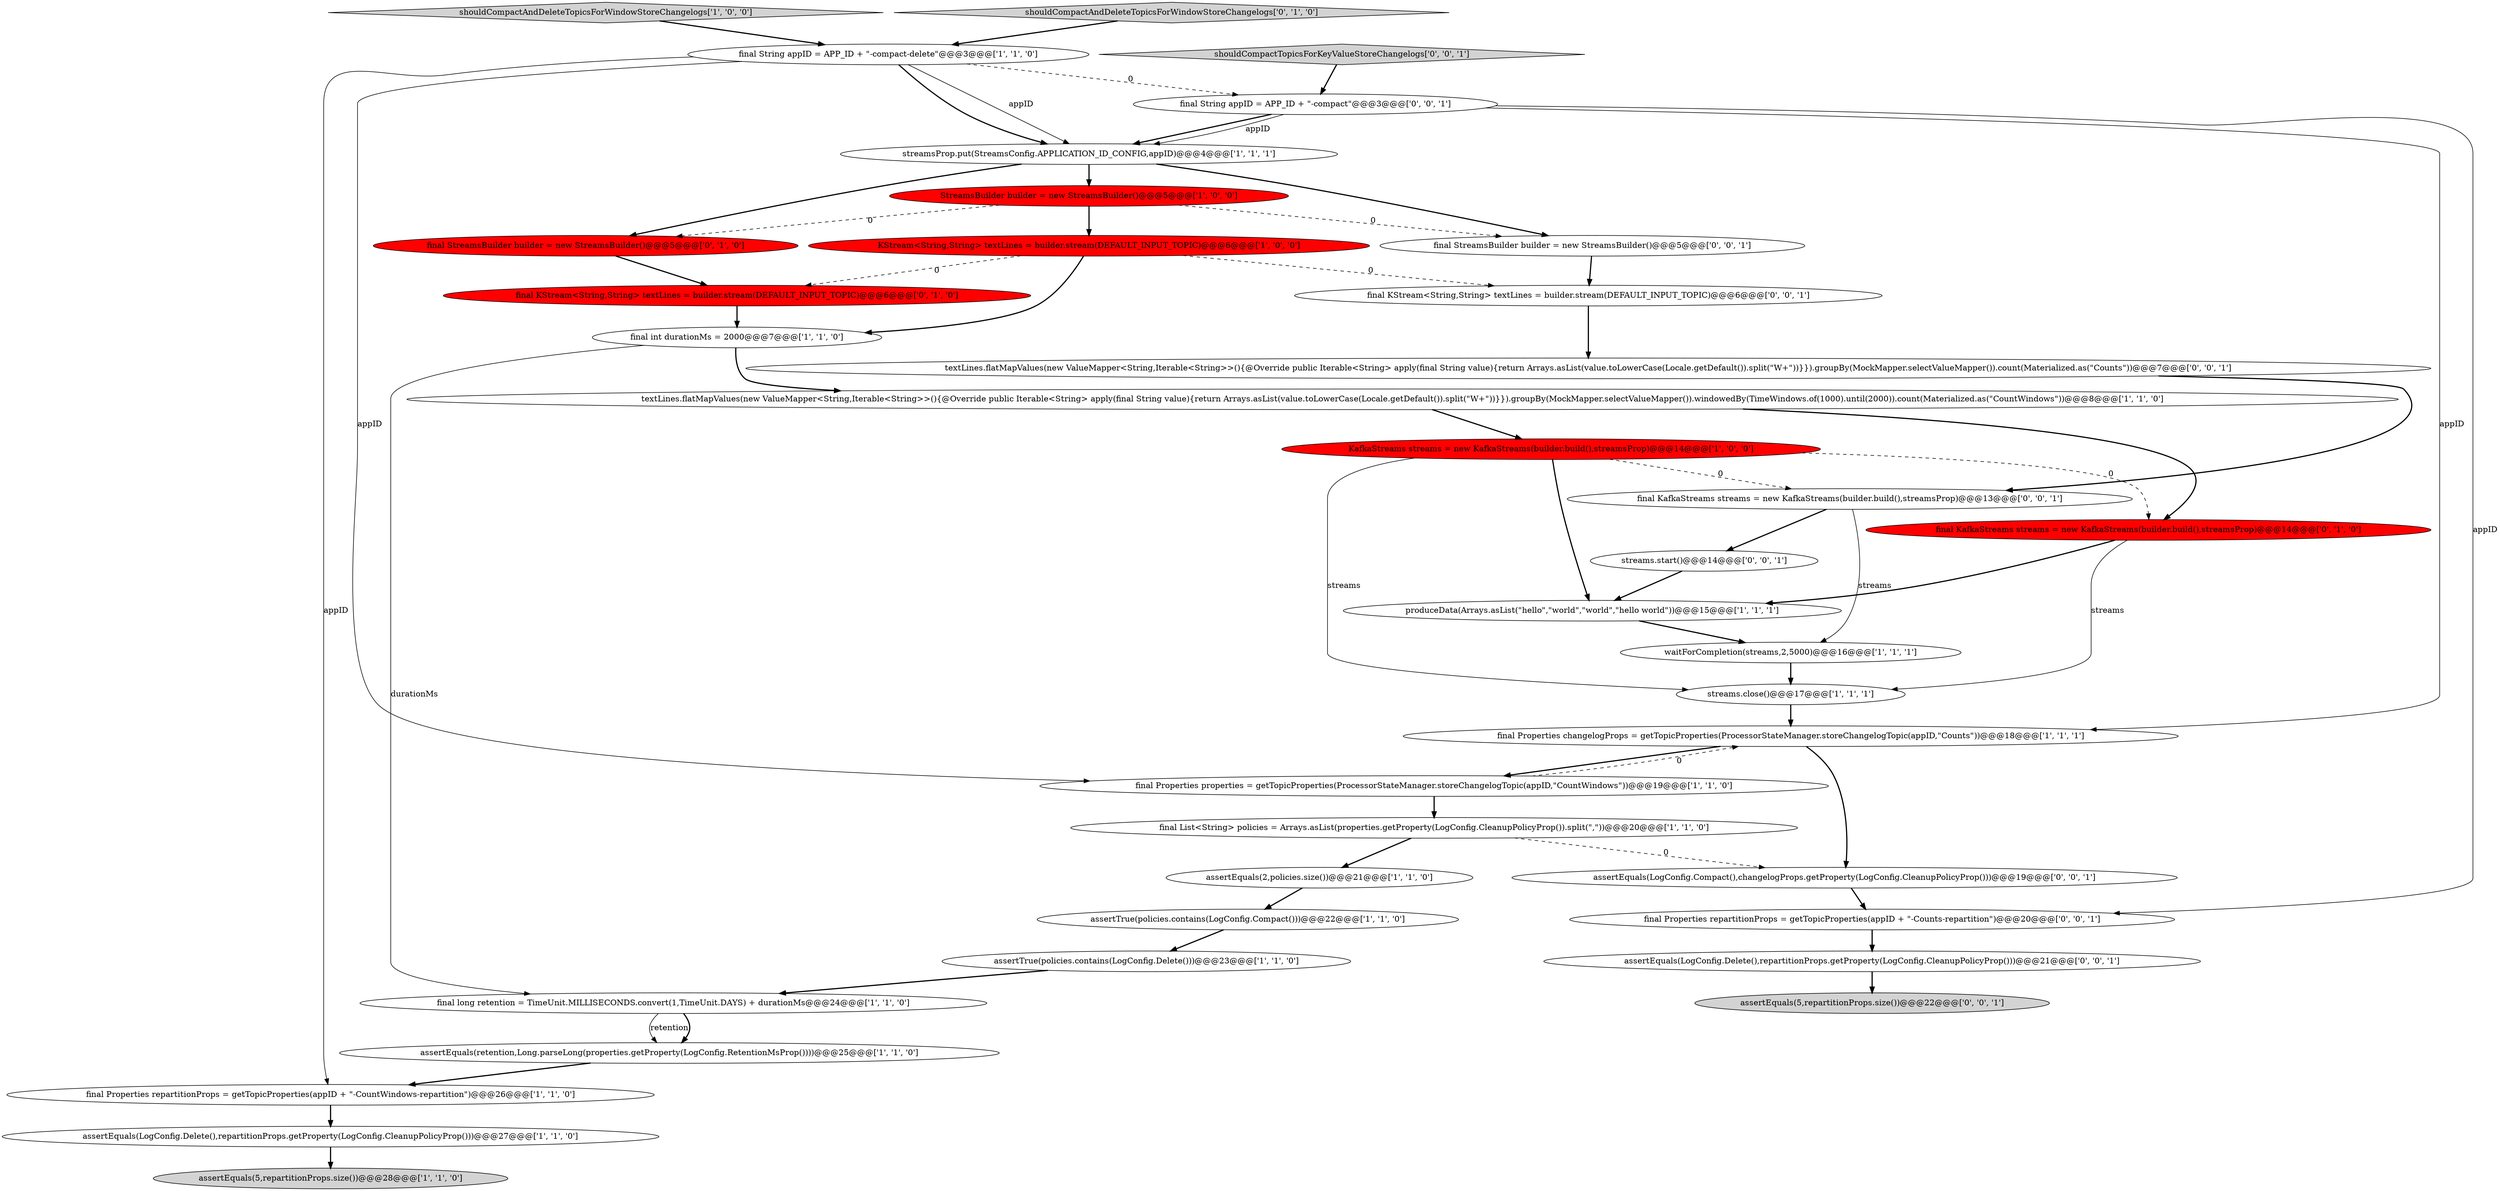 digraph {
26 [style = filled, label = "final KStream<String,String> textLines = builder.stream(DEFAULT_INPUT_TOPIC)@@@6@@@['0', '0', '1']", fillcolor = white, shape = ellipse image = "AAA0AAABBB3BBB"];
33 [style = filled, label = "assertEquals(LogConfig.Compact(),changelogProps.getProperty(LogConfig.CleanupPolicyProp()))@@@19@@@['0', '0', '1']", fillcolor = white, shape = ellipse image = "AAA0AAABBB3BBB"];
27 [style = filled, label = "assertEquals(5,repartitionProps.size())@@@22@@@['0', '0', '1']", fillcolor = lightgray, shape = ellipse image = "AAA0AAABBB3BBB"];
2 [style = filled, label = "StreamsBuilder builder = new StreamsBuilder()@@@5@@@['1', '0', '0']", fillcolor = red, shape = ellipse image = "AAA1AAABBB1BBB"];
18 [style = filled, label = "final String appID = APP_ID + \"-compact-delete\"@@@3@@@['1', '1', '0']", fillcolor = white, shape = ellipse image = "AAA0AAABBB1BBB"];
12 [style = filled, label = "assertTrue(policies.contains(LogConfig.Compact()))@@@22@@@['1', '1', '0']", fillcolor = white, shape = ellipse image = "AAA0AAABBB1BBB"];
32 [style = filled, label = "final KafkaStreams streams = new KafkaStreams(builder.build(),streamsProp)@@@13@@@['0', '0', '1']", fillcolor = white, shape = ellipse image = "AAA0AAABBB3BBB"];
36 [style = filled, label = "shouldCompactTopicsForKeyValueStoreChangelogs['0', '0', '1']", fillcolor = lightgray, shape = diamond image = "AAA0AAABBB3BBB"];
1 [style = filled, label = "assertEquals(2,policies.size())@@@21@@@['1', '1', '0']", fillcolor = white, shape = ellipse image = "AAA0AAABBB1BBB"];
10 [style = filled, label = "streams.close()@@@17@@@['1', '1', '1']", fillcolor = white, shape = ellipse image = "AAA0AAABBB1BBB"];
9 [style = filled, label = "assertEquals(5,repartitionProps.size())@@@28@@@['1', '1', '0']", fillcolor = lightgray, shape = ellipse image = "AAA0AAABBB1BBB"];
6 [style = filled, label = "produceData(Arrays.asList(\"hello\",\"world\",\"world\",\"hello world\"))@@@15@@@['1', '1', '1']", fillcolor = white, shape = ellipse image = "AAA0AAABBB1BBB"];
23 [style = filled, label = "final KStream<String,String> textLines = builder.stream(DEFAULT_INPUT_TOPIC)@@@6@@@['0', '1', '0']", fillcolor = red, shape = ellipse image = "AAA1AAABBB2BBB"];
20 [style = filled, label = "streamsProp.put(StreamsConfig.APPLICATION_ID_CONFIG,appID)@@@4@@@['1', '1', '1']", fillcolor = white, shape = ellipse image = "AAA0AAABBB1BBB"];
21 [style = filled, label = "final Properties repartitionProps = getTopicProperties(appID + \"-CountWindows-repartition\")@@@26@@@['1', '1', '0']", fillcolor = white, shape = ellipse image = "AAA0AAABBB1BBB"];
16 [style = filled, label = "final Properties changelogProps = getTopicProperties(ProcessorStateManager.storeChangelogTopic(appID,\"Counts\"))@@@18@@@['1', '1', '1']", fillcolor = white, shape = ellipse image = "AAA0AAABBB1BBB"];
13 [style = filled, label = "KStream<String,String> textLines = builder.stream(DEFAULT_INPUT_TOPIC)@@@6@@@['1', '0', '0']", fillcolor = red, shape = ellipse image = "AAA1AAABBB1BBB"];
19 [style = filled, label = "shouldCompactAndDeleteTopicsForWindowStoreChangelogs['1', '0', '0']", fillcolor = lightgray, shape = diamond image = "AAA0AAABBB1BBB"];
14 [style = filled, label = "final Properties properties = getTopicProperties(ProcessorStateManager.storeChangelogTopic(appID,\"CountWindows\"))@@@19@@@['1', '1', '0']", fillcolor = white, shape = ellipse image = "AAA0AAABBB1BBB"];
7 [style = filled, label = "waitForCompletion(streams,2,5000)@@@16@@@['1', '1', '1']", fillcolor = white, shape = ellipse image = "AAA0AAABBB1BBB"];
24 [style = filled, label = "final KafkaStreams streams = new KafkaStreams(builder.build(),streamsProp)@@@14@@@['0', '1', '0']", fillcolor = red, shape = ellipse image = "AAA1AAABBB2BBB"];
28 [style = filled, label = "textLines.flatMapValues(new ValueMapper<String,Iterable<String>>(){@Override public Iterable<String> apply(final String value){return Arrays.asList(value.toLowerCase(Locale.getDefault()).split(\"\W+\"))}}).groupBy(MockMapper.selectValueMapper()).count(Materialized.as(\"Counts\"))@@@7@@@['0', '0', '1']", fillcolor = white, shape = ellipse image = "AAA0AAABBB3BBB"];
31 [style = filled, label = "assertEquals(LogConfig.Delete(),repartitionProps.getProperty(LogConfig.CleanupPolicyProp()))@@@21@@@['0', '0', '1']", fillcolor = white, shape = ellipse image = "AAA0AAABBB3BBB"];
17 [style = filled, label = "final long retention = TimeUnit.MILLISECONDS.convert(1,TimeUnit.DAYS) + durationMs@@@24@@@['1', '1', '0']", fillcolor = white, shape = ellipse image = "AAA0AAABBB1BBB"];
0 [style = filled, label = "textLines.flatMapValues(new ValueMapper<String,Iterable<String>>(){@Override public Iterable<String> apply(final String value){return Arrays.asList(value.toLowerCase(Locale.getDefault()).split(\"\W+\"))}}).groupBy(MockMapper.selectValueMapper()).windowedBy(TimeWindows.of(1000).until(2000)).count(Materialized.as(\"CountWindows\"))@@@8@@@['1', '1', '0']", fillcolor = white, shape = ellipse image = "AAA0AAABBB1BBB"];
3 [style = filled, label = "assertEquals(LogConfig.Delete(),repartitionProps.getProperty(LogConfig.CleanupPolicyProp()))@@@27@@@['1', '1', '0']", fillcolor = white, shape = ellipse image = "AAA0AAABBB1BBB"];
11 [style = filled, label = "assertEquals(retention,Long.parseLong(properties.getProperty(LogConfig.RetentionMsProp())))@@@25@@@['1', '1', '0']", fillcolor = white, shape = ellipse image = "AAA0AAABBB1BBB"];
30 [style = filled, label = "final Properties repartitionProps = getTopicProperties(appID + \"-Counts-repartition\")@@@20@@@['0', '0', '1']", fillcolor = white, shape = ellipse image = "AAA0AAABBB3BBB"];
29 [style = filled, label = "final StreamsBuilder builder = new StreamsBuilder()@@@5@@@['0', '0', '1']", fillcolor = white, shape = ellipse image = "AAA0AAABBB3BBB"];
8 [style = filled, label = "assertTrue(policies.contains(LogConfig.Delete()))@@@23@@@['1', '1', '0']", fillcolor = white, shape = ellipse image = "AAA0AAABBB1BBB"];
35 [style = filled, label = "final String appID = APP_ID + \"-compact\"@@@3@@@['0', '0', '1']", fillcolor = white, shape = ellipse image = "AAA0AAABBB3BBB"];
25 [style = filled, label = "final StreamsBuilder builder = new StreamsBuilder()@@@5@@@['0', '1', '0']", fillcolor = red, shape = ellipse image = "AAA1AAABBB2BBB"];
4 [style = filled, label = "final List<String> policies = Arrays.asList(properties.getProperty(LogConfig.CleanupPolicyProp()).split(\",\"))@@@20@@@['1', '1', '0']", fillcolor = white, shape = ellipse image = "AAA0AAABBB1BBB"];
22 [style = filled, label = "shouldCompactAndDeleteTopicsForWindowStoreChangelogs['0', '1', '0']", fillcolor = lightgray, shape = diamond image = "AAA0AAABBB2BBB"];
15 [style = filled, label = "final int durationMs = 2000@@@7@@@['1', '1', '0']", fillcolor = white, shape = ellipse image = "AAA0AAABBB1BBB"];
34 [style = filled, label = "streams.start()@@@14@@@['0', '0', '1']", fillcolor = white, shape = ellipse image = "AAA0AAABBB3BBB"];
5 [style = filled, label = "KafkaStreams streams = new KafkaStreams(builder.build(),streamsProp)@@@14@@@['1', '0', '0']", fillcolor = red, shape = ellipse image = "AAA1AAABBB1BBB"];
19->18 [style = bold, label=""];
32->7 [style = solid, label="streams"];
20->29 [style = bold, label=""];
7->10 [style = bold, label=""];
35->20 [style = bold, label=""];
25->23 [style = bold, label=""];
35->20 [style = solid, label="appID"];
11->21 [style = bold, label=""];
18->20 [style = solid, label="appID"];
23->15 [style = bold, label=""];
5->24 [style = dashed, label="0"];
32->34 [style = bold, label=""];
21->3 [style = bold, label=""];
20->25 [style = bold, label=""];
13->23 [style = dashed, label="0"];
13->26 [style = dashed, label="0"];
4->33 [style = dashed, label="0"];
18->35 [style = dashed, label="0"];
28->32 [style = bold, label=""];
2->13 [style = bold, label=""];
20->2 [style = bold, label=""];
29->26 [style = bold, label=""];
8->17 [style = bold, label=""];
3->9 [style = bold, label=""];
5->32 [style = dashed, label="0"];
18->20 [style = bold, label=""];
24->10 [style = solid, label="streams"];
22->18 [style = bold, label=""];
5->6 [style = bold, label=""];
10->16 [style = bold, label=""];
31->27 [style = bold, label=""];
16->33 [style = bold, label=""];
30->31 [style = bold, label=""];
12->8 [style = bold, label=""];
35->16 [style = solid, label="appID"];
15->0 [style = bold, label=""];
0->24 [style = bold, label=""];
34->6 [style = bold, label=""];
2->29 [style = dashed, label="0"];
2->25 [style = dashed, label="0"];
1->12 [style = bold, label=""];
33->30 [style = bold, label=""];
18->14 [style = solid, label="appID"];
16->14 [style = bold, label=""];
17->11 [style = solid, label="retention"];
5->10 [style = solid, label="streams"];
4->1 [style = bold, label=""];
15->17 [style = solid, label="durationMs"];
13->15 [style = bold, label=""];
26->28 [style = bold, label=""];
14->16 [style = dashed, label="0"];
36->35 [style = bold, label=""];
6->7 [style = bold, label=""];
24->6 [style = bold, label=""];
18->21 [style = solid, label="appID"];
35->30 [style = solid, label="appID"];
0->5 [style = bold, label=""];
14->4 [style = bold, label=""];
17->11 [style = bold, label=""];
}

